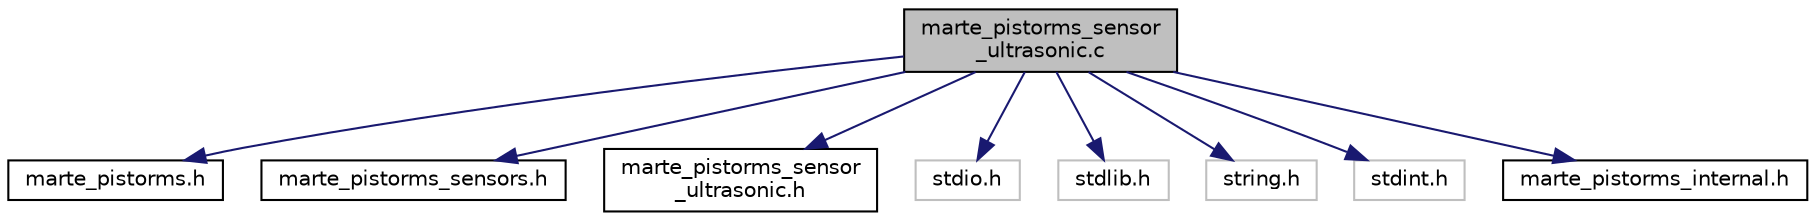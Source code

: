 digraph "marte_pistorms_sensor_ultrasonic.c"
{
  edge [fontname="Helvetica",fontsize="10",labelfontname="Helvetica",labelfontsize="10"];
  node [fontname="Helvetica",fontsize="10",shape=record];
  Node1 [label="marte_pistorms_sensor\l_ultrasonic.c",height=0.2,width=0.4,color="black", fillcolor="grey75", style="filled" fontcolor="black"];
  Node1 -> Node2 [color="midnightblue",fontsize="10",style="solid",fontname="Helvetica"];
  Node2 [label="marte_pistorms.h",height=0.2,width=0.4,color="black", fillcolor="white", style="filled",URL="$marte__pistorms_8h.html",tooltip="Drivers for sensors and motors from Pistorms + Raspberry PI model B. "];
  Node1 -> Node3 [color="midnightblue",fontsize="10",style="solid",fontname="Helvetica"];
  Node3 [label="marte_pistorms_sensors.h",height=0.2,width=0.4,color="black", fillcolor="white", style="filled",URL="$marte__pistorms__sensors_8h.html",tooltip="Drivers for sensors from Pistorms + Raspberry PI model B. "];
  Node1 -> Node4 [color="midnightblue",fontsize="10",style="solid",fontname="Helvetica"];
  Node4 [label="marte_pistorms_sensor\l_ultrasonic.h",height=0.2,width=0.4,color="black", fillcolor="white", style="filled",URL="$marte__pistorms__sensor__ultrasonic_8h.html",tooltip="Driver for control the Ultrasonic of EV3 Sensor. "];
  Node1 -> Node5 [color="midnightblue",fontsize="10",style="solid",fontname="Helvetica"];
  Node5 [label="stdio.h",height=0.2,width=0.4,color="grey75", fillcolor="white", style="filled"];
  Node1 -> Node6 [color="midnightblue",fontsize="10",style="solid",fontname="Helvetica"];
  Node6 [label="stdlib.h",height=0.2,width=0.4,color="grey75", fillcolor="white", style="filled"];
  Node1 -> Node7 [color="midnightblue",fontsize="10",style="solid",fontname="Helvetica"];
  Node7 [label="string.h",height=0.2,width=0.4,color="grey75", fillcolor="white", style="filled"];
  Node1 -> Node8 [color="midnightblue",fontsize="10",style="solid",fontname="Helvetica"];
  Node8 [label="stdint.h",height=0.2,width=0.4,color="grey75", fillcolor="white", style="filled"];
  Node1 -> Node9 [color="midnightblue",fontsize="10",style="solid",fontname="Helvetica"];
  Node9 [label="marte_pistorms_internal.h",height=0.2,width=0.4,color="black", fillcolor="white", style="filled",URL="$marte__pistorms__internal_8h.html",tooltip="Library to add a debugger into the code. "];
}
